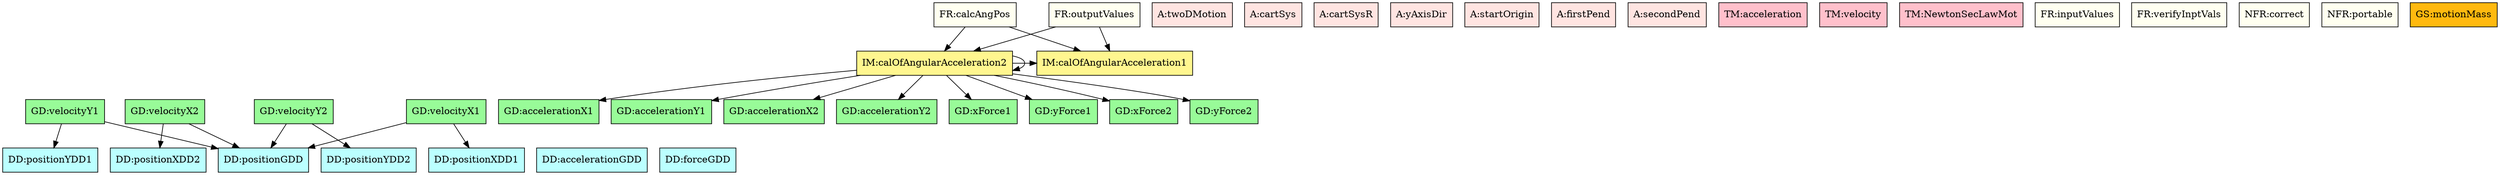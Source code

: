 digraph allvsall {
	v_x1MK -> velocity;
	v_x1MK -> p_x1;
	v_y1MK -> velocity;
	v_y1MK -> p_y1;
	v_x2MK -> velocity;
	v_x2MK -> p_x2;
	v_y2MK -> velocity;
	v_y2MK -> p_y2;
	angularAccelerationIM2MK -> a_x1MK;
	angularAccelerationIM2MK -> a_y1MK;
	angularAccelerationIM2MK -> a_x2MK;
	angularAccelerationIM2MK -> a_y2MK;
	angularAccelerationIM2MK -> xForce1MK;
	angularAccelerationIM2MK -> yForce1MK;
	angularAccelerationIM2MK -> xForce2MK;
	angularAccelerationIM2MK -> yForce2MK;
	angularAccelerationIM2MK -> angularAccelerationIM1MK;
	angularAccelerationIM2MK -> angularAccelerationIM2MK;
	calcAngPos -> angularAccelerationIM1MK;
	calcAngPos -> angularAccelerationIM2MK;
	outputValues -> angularAccelerationIM1MK;
	outputValues -> angularAccelerationIM2MK;


	twoDMotion	[shape=box, color=black, style=filled, fillcolor=mistyrose, label="A:twoDMotion"];
	cartSys	[shape=box, color=black, style=filled, fillcolor=mistyrose, label="A:cartSys"];
	cartSysR	[shape=box, color=black, style=filled, fillcolor=mistyrose, label="A:cartSysR"];
	yAxisDir	[shape=box, color=black, style=filled, fillcolor=mistyrose, label="A:yAxisDir"];
	startOrigin	[shape=box, color=black, style=filled, fillcolor=mistyrose, label="A:startOrigin"];
	firstPend	[shape=box, color=black, style=filled, fillcolor=mistyrose, label="A:firstPend"];
	secondPend	[shape=box, color=black, style=filled, fillcolor=mistyrose, label="A:secondPend"];

	subgraph A {
	rank="same"
	{twoDMotion, cartSys, cartSysR, yAxisDir, startOrigin, firstPend, secondPend}
	}

	velocity	[shape=box, color=black, style=filled, fillcolor=paleturquoise1, label="DD:positionGDD"];
	p_x1	[shape=box, color=black, style=filled, fillcolor=paleturquoise1, label="DD:positionXDD1"];
	p_y1	[shape=box, color=black, style=filled, fillcolor=paleturquoise1, label="DD:positionYDD1"];
	p_x2	[shape=box, color=black, style=filled, fillcolor=paleturquoise1, label="DD:positionXDD2"];
	p_y2	[shape=box, color=black, style=filled, fillcolor=paleturquoise1, label="DD:positionYDD2"];
	acceleration	[shape=box, color=black, style=filled, fillcolor=paleturquoise1, label="DD:accelerationGDD"];
	force	[shape=box, color=black, style=filled, fillcolor=paleturquoise1, label="DD:forceGDD"];

	subgraph DD {
	rank="same"
	{velocity, p_x1, p_y1, p_x2, p_y2, acceleration, force}
	}

	accelerationTMMK	[shape=box, color=black, style=filled, fillcolor=pink, label="TM:acceleration"];
	velocityTMMK	[shape=box, color=black, style=filled, fillcolor=pink, label="TM:velocity"];
	newtonSLMK	[shape=box, color=black, style=filled, fillcolor=pink, label="TM:NewtonSecLawMot"];

	subgraph TM {
	rank="same"
	{accelerationTMMK, velocityTMMK, newtonSLMK}
	}

	v_x1MK	[shape=box, color=black, style=filled, fillcolor=palegreen, label="GD:velocityX1"];
	v_y1MK	[shape=box, color=black, style=filled, fillcolor=palegreen, label="GD:velocityY1"];
	v_x2MK	[shape=box, color=black, style=filled, fillcolor=palegreen, label="GD:velocityX2"];
	v_y2MK	[shape=box, color=black, style=filled, fillcolor=palegreen, label="GD:velocityY2"];
	a_x1MK	[shape=box, color=black, style=filled, fillcolor=palegreen, label="GD:accelerationX1"];
	a_y1MK	[shape=box, color=black, style=filled, fillcolor=palegreen, label="GD:accelerationY1"];
	a_x2MK	[shape=box, color=black, style=filled, fillcolor=palegreen, label="GD:accelerationX2"];
	a_y2MK	[shape=box, color=black, style=filled, fillcolor=palegreen, label="GD:accelerationY2"];
	xForce1MK	[shape=box, color=black, style=filled, fillcolor=palegreen, label="GD:xForce1"];
	yForce1MK	[shape=box, color=black, style=filled, fillcolor=palegreen, label="GD:yForce1"];
	xForce2MK	[shape=box, color=black, style=filled, fillcolor=palegreen, label="GD:xForce2"];
	yForce2MK	[shape=box, color=black, style=filled, fillcolor=palegreen, label="GD:yForce2"];

	subgraph GD {
	rank="same"
	{v_x1MK, v_y1MK, v_x2MK, v_y2MK, a_x1MK, a_y1MK, a_x2MK, a_y2MK, xForce1MK, yForce1MK, xForce2MK, yForce2MK}
	}

	angularAccelerationIM1MK	[shape=box, color=black, style=filled, fillcolor=khaki1, label="IM:calOfAngularAcceleration1"];
	angularAccelerationIM2MK	[shape=box, color=black, style=filled, fillcolor=khaki1, label="IM:calOfAngularAcceleration2"];

	subgraph IM {
	rank="same"
	{angularAccelerationIM1MK, angularAccelerationIM2MK}
	}

	inputValues	[shape=box, color=black, style=filled, fillcolor=ivory, label="FR:inputValues"];
	verifyInptVals	[shape=box, color=black, style=filled, fillcolor=ivory, label="FR:verifyInptVals"];
	calcAngPos	[shape=box, color=black, style=filled, fillcolor=ivory, label="FR:calcAngPos"];
	outputValues	[shape=box, color=black, style=filled, fillcolor=ivory, label="FR:outputValues"];
	correct	[shape=box, color=black, style=filled, fillcolor=ivory, label="NFR:correct"];
	portable	[shape=box, color=black, style=filled, fillcolor=ivory, label="NFR:portable"];

	subgraph FR {
	rank="same"
	{inputValues, verifyInptVals, calcAngPos, outputValues, correct, portable}
	}

	motionMass	[shape=box, color=black, style=filled, fillcolor=darkgoldenrod1, label="GS:motionMass"];

	subgraph GS {
	rank="same"
	{motionMass}
	}

}
